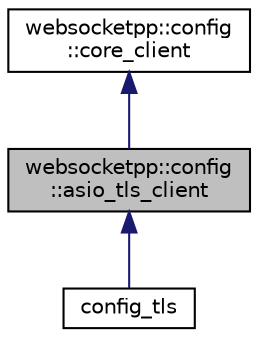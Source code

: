 digraph "websocketpp::config::asio_tls_client"
{
  edge [fontname="Helvetica",fontsize="10",labelfontname="Helvetica",labelfontsize="10"];
  node [fontname="Helvetica",fontsize="10",shape=record];
  Node0 [label="websocketpp::config\l::asio_tls_client",height=0.2,width=0.4,color="black", fillcolor="grey75", style="filled", fontcolor="black"];
  Node1 -> Node0 [dir="back",color="midnightblue",fontsize="10",style="solid"];
  Node1 [label="websocketpp::config\l::core_client",height=0.2,width=0.4,color="black", fillcolor="white", style="filled",URL="$structwebsocketpp_1_1config_1_1core__client.html",tooltip="Client config with iostream transport. "];
  Node0 -> Node2 [dir="back",color="midnightblue",fontsize="10",style="solid"];
  Node2 [label="config_tls",height=0.2,width=0.4,color="black", fillcolor="white", style="filled",URL="$structconfig__tls.html"];
}
